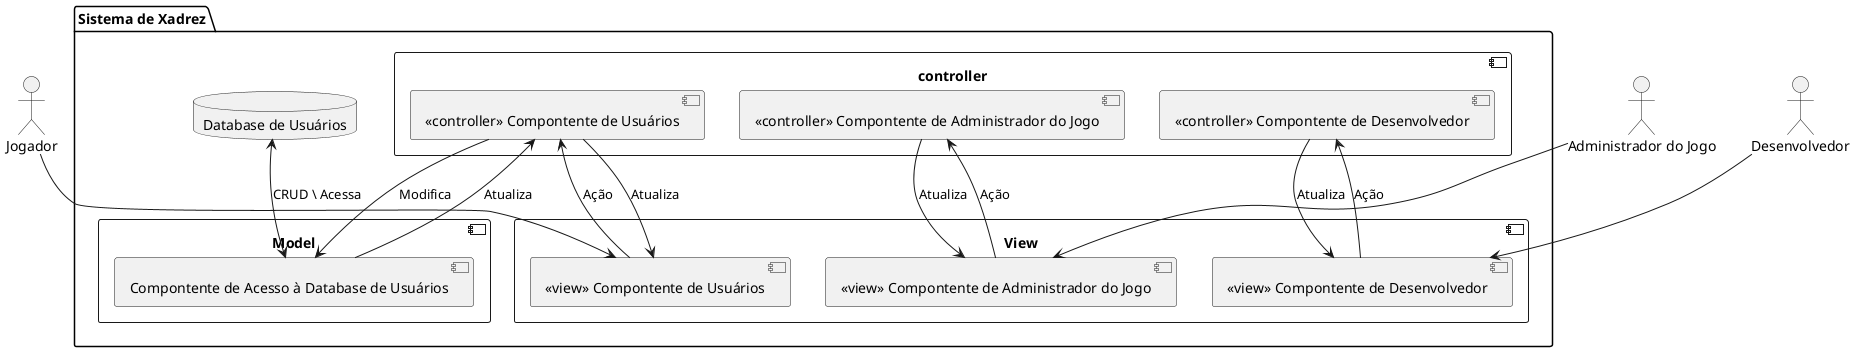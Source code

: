 @startuml modeloArquitetura
package "Sistema de Xadrez" {
  component "View"{
    [<<view>> Compontente de Usuários]
    [<<view>> Compontente de Administrador do Jogo]
    [<<view>> Compontente de Desenvolvedor]
  }
  component "controller"{
    [<<controller>> Compontente de Usuários]
    [<<controller>> Compontente de Administrador do Jogo]
    [<<controller>> Compontente de Desenvolvedor]
  }

  component "Model"{
    [Compontente de Acesso à Database de Usuários]
  }

  database "Database de Usuários" as db

  [<<controller>> Compontente de Usuários] --> [<<view>> Compontente de Usuários] : Atualiza
  [<<controller>> Compontente de Administrador do Jogo] --> [<<view>> Compontente de Administrador do Jogo] : Atualiza
  [<<controller>> Compontente de Desenvolvedor] --> [<<view>> Compontente de Desenvolvedor] : Atualiza

  [<<controller>> Compontente de Usuários] <-- [<<view>> Compontente de Usuários] : Ação
  [<<controller>> Compontente de Administrador do Jogo] <-- [<<view>> Compontente de Administrador do Jogo] : Ação
  [<<controller>> Compontente de Desenvolvedor] <-- [<<view>> Compontente de Desenvolvedor] : Ação

  [<<controller>> Compontente de Usuários] <-- [Compontente de Acesso à Database de Usuários] : Atualiza
  [<<controller>> Compontente de Usuários] --> [Compontente de Acesso à Database de Usuários] : Modifica

  db <--> [Compontente de Acesso à Database de Usuários] : CRUD \\ Acessa


}

actor "Jogador" as Player
actor "Administrador do Jogo" as Admin
actor "Desenvolvedor" as Dev

Player --> [<<view>> Compontente de Usuários]

Admin --> [<<view>> Compontente de Administrador do Jogo]

Dev --> [<<view>> Compontente de Desenvolvedor]

' Integrantes
'note as N
  'Guilherme Lorete Schmidt - 13676857
  'Luana Hartmann Franco da Cruz - 13676350
  'João Pedro Gomes - 13839069
'end note

@enduml